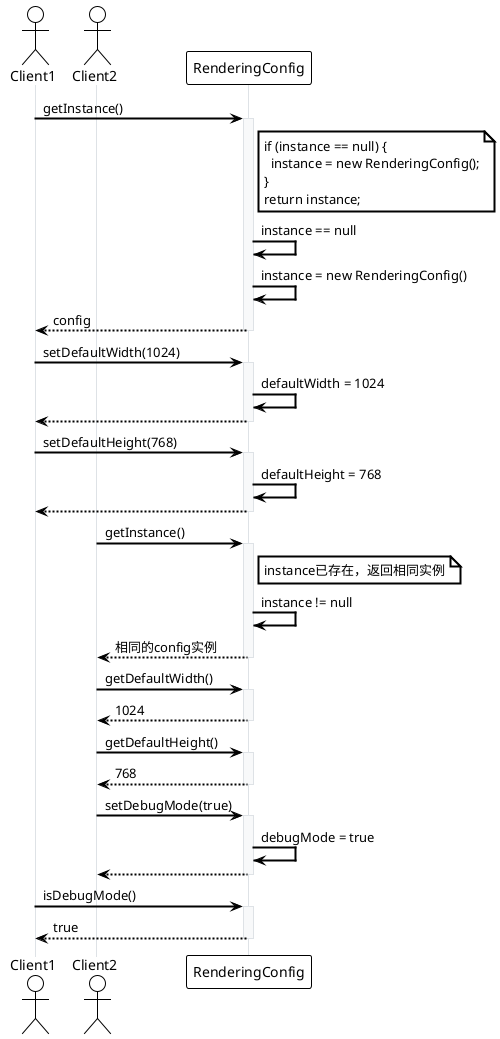@startuml 单例模式序列图

!theme plain
skinparam sequenceArrowThickness 2
skinparam sequenceGroupBorderThickness 2
skinparam noteBorderThickness 2
skinparam sequenceLifeLineBorderColor #DEE2E6
skinparam sequenceLifeLineBackgroundColor #F8F9FA

actor "Client1" as Client1
actor "Client2" as Client2
participant RenderingConfig

' 第一个客户端获取实例
Client1 -> RenderingConfig : getInstance()
activate RenderingConfig

note right of RenderingConfig
  if (instance == null) {
    instance = new RenderingConfig();
  }
  return instance;
end note

RenderingConfig -> RenderingConfig : instance == null
RenderingConfig -> RenderingConfig : instance = new RenderingConfig()
RenderingConfig --> Client1 : config
deactivate RenderingConfig

' 第一个客户端设置配置
Client1 -> RenderingConfig : setDefaultWidth(1024)
activate RenderingConfig
RenderingConfig -> RenderingConfig : defaultWidth = 1024
RenderingConfig --> Client1
deactivate RenderingConfig

Client1 -> RenderingConfig : setDefaultHeight(768)
activate RenderingConfig
RenderingConfig -> RenderingConfig : defaultHeight = 768
RenderingConfig --> Client1
deactivate RenderingConfig

' 第二个客户端获取同一个实例
Client2 -> RenderingConfig : getInstance()
activate RenderingConfig

note right of RenderingConfig
  instance已存在，返回相同实例
end note

RenderingConfig -> RenderingConfig : instance != null
RenderingConfig --> Client2 : 相同的config实例
deactivate RenderingConfig

' 第二个客户端获取第一个客户端设置的值
Client2 -> RenderingConfig : getDefaultWidth()
activate RenderingConfig
RenderingConfig --> Client2 : 1024
deactivate RenderingConfig

Client2 -> RenderingConfig : getDefaultHeight()
activate RenderingConfig
RenderingConfig --> Client2 : 768
deactivate RenderingConfig

' 第二个客户端修改配置
Client2 -> RenderingConfig : setDebugMode(true)
activate RenderingConfig
RenderingConfig -> RenderingConfig : debugMode = true
RenderingConfig --> Client2
deactivate RenderingConfig

' 第一个客户端看到更改
Client1 -> RenderingConfig : isDebugMode()
activate RenderingConfig
RenderingConfig --> Client1 : true
deactivate RenderingConfig

@enduml 